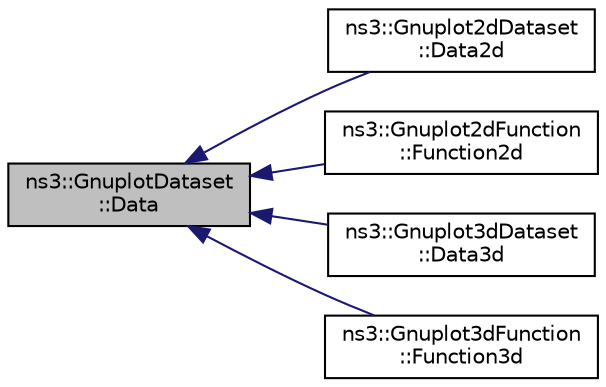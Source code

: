 digraph "ns3::GnuplotDataset::Data"
{
 // LATEX_PDF_SIZE
  edge [fontname="Helvetica",fontsize="10",labelfontname="Helvetica",labelfontsize="10"];
  node [fontname="Helvetica",fontsize="10",shape=record];
  rankdir="LR";
  Node1 [label="ns3::GnuplotDataset\l::Data",height=0.2,width=0.4,color="black", fillcolor="grey75", style="filled", fontcolor="black",tooltip="Structure storing the data to plot."];
  Node1 -> Node2 [dir="back",color="midnightblue",fontsize="10",style="solid",fontname="Helvetica"];
  Node2 [label="ns3::Gnuplot2dDataset\l::Data2d",height=0.2,width=0.4,color="black", fillcolor="white", style="filled",URL="$structns3_1_1_gnuplot2d_dataset_1_1_data2d.html",tooltip="Structure storing the data to for a 2D plot."];
  Node1 -> Node3 [dir="back",color="midnightblue",fontsize="10",style="solid",fontname="Helvetica"];
  Node3 [label="ns3::Gnuplot2dFunction\l::Function2d",height=0.2,width=0.4,color="black", fillcolor="white", style="filled",URL="$structns3_1_1_gnuplot2d_function_1_1_function2d.html",tooltip="Structure storing the function to be used for a 2D plot."];
  Node1 -> Node4 [dir="back",color="midnightblue",fontsize="10",style="solid",fontname="Helvetica"];
  Node4 [label="ns3::Gnuplot3dDataset\l::Data3d",height=0.2,width=0.4,color="black", fillcolor="white", style="filled",URL="$structns3_1_1_gnuplot3d_dataset_1_1_data3d.html",tooltip="Structure storing the data for a 3D plot."];
  Node1 -> Node5 [dir="back",color="midnightblue",fontsize="10",style="solid",fontname="Helvetica"];
  Node5 [label="ns3::Gnuplot3dFunction\l::Function3d",height=0.2,width=0.4,color="black", fillcolor="white", style="filled",URL="$structns3_1_1_gnuplot3d_function_1_1_function3d.html",tooltip="Structure storing the function to be used for a 3D plot."];
}
